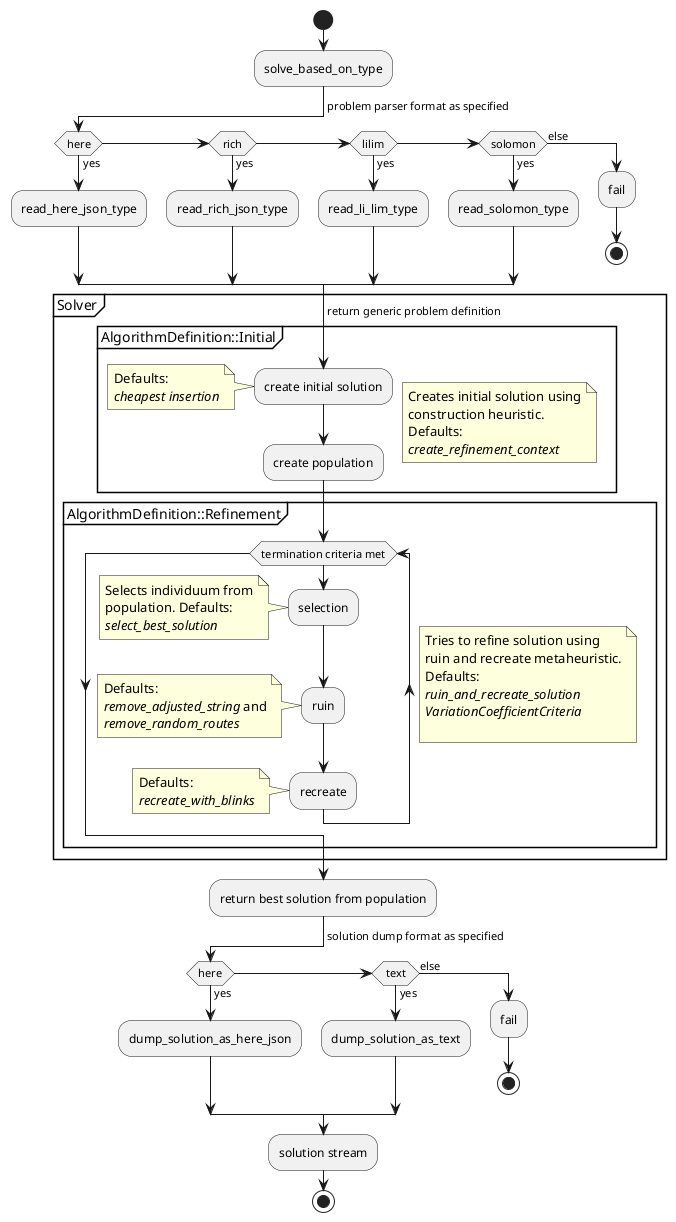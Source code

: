 @startuml

start

:solve_based_on_type;

-> problem parser format as specified;

if (here) then (yes)
  :read_here_json_type;
elseif (rich) then (yes)
  :read_rich_json_type;
elseif (lilim) then (yes)
  :read_li_lim_type;
elseif (solomon) then (yes)
  :read_solomon_type;
else (else)
  :fail;
  stop
endif

-> return generic problem definition;

partition "Solver" {

    partition "AlgorithmDefinition::Initial" {
        note right
          Creates initial solution using
          construction heuristic.
          Defaults:
          //create_refinement_context//
        end note

        :create initial solution;
        note left
          Defaults:
          //cheapest insertion//
        end note

        :create population;

    }

    partition "AlgorithmDefinition::Refinement" {
        note right
          Tries to refine solution using
          ruin and recreate metaheuristic.
          Defaults:
          //ruin_and_recreate_solution//
          //VariationCoefficientCriteria//

        end note

        while (termination criteria met)
          :selection;
          note left
            Selects individuum from
            population. Defaults:
            //select_best_solution//
          end note

          :ruin;
          note left
            Defaults:
            //remove_adjusted_string// and
            //remove_random_routes//
          end note

          :recreate;
          note left
            Defaults:
            //recreate_with_blinks//
          end note

        endwhile
    }
}

:return best solution from population;

-> solution dump format as specified;

if (here) then (yes)
  :dump_solution_as_here_json;
elseif (text) then (yes)
  :dump_solution_as_text;
else (else)
  :fail;
  stop
endif

:solution stream;

stop

@enduml